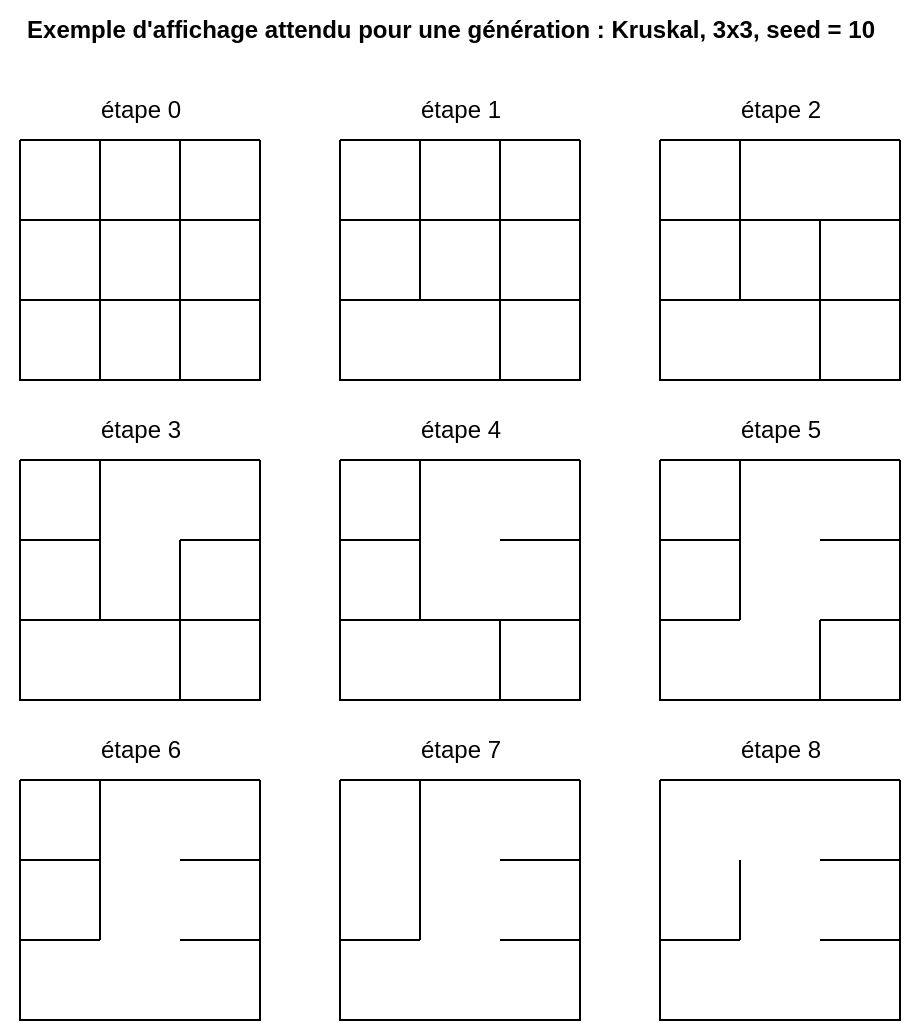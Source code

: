 <mxfile>
    <diagram id="LU9GdOh-kgQbe-zgMweB" name="Page-1">
        <mxGraphModel dx="507" dy="190" grid="1" gridSize="10" guides="1" tooltips="1" connect="1" arrows="1" fold="1" page="1" pageScale="1" pageWidth="850" pageHeight="1100" math="0" shadow="0">
            <root>
                <mxCell id="0"/>
                <mxCell id="1" parent="0"/>
                <mxCell id="2" value="" style="swimlane;startSize=0;" parent="1" vertex="1">
                    <mxGeometry x="160" y="120" width="120" height="120" as="geometry"/>
                </mxCell>
                <mxCell id="4" value="" style="endArrow=none;html=1;" parent="2" edge="1">
                    <mxGeometry width="50" height="50" relative="1" as="geometry">
                        <mxPoint x="40" y="120" as="sourcePoint"/>
                        <mxPoint x="40" as="targetPoint"/>
                    </mxGeometry>
                </mxCell>
                <mxCell id="3" value="" style="endArrow=none;html=1;" parent="2" edge="1">
                    <mxGeometry width="50" height="50" relative="1" as="geometry">
                        <mxPoint x="80" y="120" as="sourcePoint"/>
                        <mxPoint x="80" as="targetPoint"/>
                    </mxGeometry>
                </mxCell>
                <mxCell id="6" value="" style="endArrow=none;html=1;" parent="2" edge="1">
                    <mxGeometry width="50" height="50" relative="1" as="geometry">
                        <mxPoint x="120" y="80" as="sourcePoint"/>
                        <mxPoint x="-0.003" y="80" as="targetPoint"/>
                    </mxGeometry>
                </mxCell>
                <mxCell id="5" value="" style="endArrow=none;html=1;" parent="2" edge="1">
                    <mxGeometry width="50" height="50" relative="1" as="geometry">
                        <mxPoint x="120" y="40" as="sourcePoint"/>
                        <mxPoint x="-0.003" y="40" as="targetPoint"/>
                    </mxGeometry>
                </mxCell>
                <mxCell id="7" value="" style="swimlane;startSize=0;" parent="1" vertex="1">
                    <mxGeometry x="320" y="120" width="120" height="120" as="geometry"/>
                </mxCell>
                <mxCell id="8" value="" style="endArrow=none;html=1;" parent="7" edge="1">
                    <mxGeometry width="50" height="50" relative="1" as="geometry">
                        <mxPoint x="40" y="80" as="sourcePoint"/>
                        <mxPoint x="40" as="targetPoint"/>
                    </mxGeometry>
                </mxCell>
                <mxCell id="9" value="" style="endArrow=none;html=1;" parent="7" edge="1">
                    <mxGeometry width="50" height="50" relative="1" as="geometry">
                        <mxPoint x="80" y="120" as="sourcePoint"/>
                        <mxPoint x="80" as="targetPoint"/>
                    </mxGeometry>
                </mxCell>
                <mxCell id="10" value="" style="endArrow=none;html=1;" parent="7" edge="1">
                    <mxGeometry width="50" height="50" relative="1" as="geometry">
                        <mxPoint x="120" y="80" as="sourcePoint"/>
                        <mxPoint x="-0.003" y="80" as="targetPoint"/>
                    </mxGeometry>
                </mxCell>
                <mxCell id="11" value="" style="endArrow=none;html=1;" parent="7" edge="1">
                    <mxGeometry width="50" height="50" relative="1" as="geometry">
                        <mxPoint x="120" y="40" as="sourcePoint"/>
                        <mxPoint x="-0.003" y="40" as="targetPoint"/>
                    </mxGeometry>
                </mxCell>
                <mxCell id="12" value="" style="swimlane;startSize=0;" parent="1" vertex="1">
                    <mxGeometry x="480" y="120" width="120" height="120" as="geometry"/>
                </mxCell>
                <mxCell id="13" value="" style="endArrow=none;html=1;" parent="12" edge="1">
                    <mxGeometry width="50" height="50" relative="1" as="geometry">
                        <mxPoint x="40" y="80" as="sourcePoint"/>
                        <mxPoint x="40" as="targetPoint"/>
                    </mxGeometry>
                </mxCell>
                <mxCell id="14" value="" style="endArrow=none;html=1;" parent="12" edge="1">
                    <mxGeometry width="50" height="50" relative="1" as="geometry">
                        <mxPoint x="80" y="120" as="sourcePoint"/>
                        <mxPoint x="80" y="40" as="targetPoint"/>
                    </mxGeometry>
                </mxCell>
                <mxCell id="15" value="" style="endArrow=none;html=1;" parent="12" edge="1">
                    <mxGeometry width="50" height="50" relative="1" as="geometry">
                        <mxPoint x="120" y="80" as="sourcePoint"/>
                        <mxPoint x="-0.003" y="80" as="targetPoint"/>
                    </mxGeometry>
                </mxCell>
                <mxCell id="16" value="" style="endArrow=none;html=1;" parent="12" edge="1">
                    <mxGeometry width="50" height="50" relative="1" as="geometry">
                        <mxPoint x="120" y="40" as="sourcePoint"/>
                        <mxPoint x="-0.003" y="40" as="targetPoint"/>
                    </mxGeometry>
                </mxCell>
                <mxCell id="17" value="" style="swimlane;startSize=0;" parent="1" vertex="1">
                    <mxGeometry x="160" y="280" width="120" height="120" as="geometry"/>
                </mxCell>
                <mxCell id="18" value="" style="endArrow=none;html=1;" parent="17" edge="1">
                    <mxGeometry width="50" height="50" relative="1" as="geometry">
                        <mxPoint x="40" y="80" as="sourcePoint"/>
                        <mxPoint x="40" as="targetPoint"/>
                    </mxGeometry>
                </mxCell>
                <mxCell id="19" value="" style="endArrow=none;html=1;" parent="17" edge="1">
                    <mxGeometry width="50" height="50" relative="1" as="geometry">
                        <mxPoint x="80" y="120" as="sourcePoint"/>
                        <mxPoint x="80" y="40" as="targetPoint"/>
                    </mxGeometry>
                </mxCell>
                <mxCell id="20" value="" style="endArrow=none;html=1;" parent="17" edge="1">
                    <mxGeometry width="50" height="50" relative="1" as="geometry">
                        <mxPoint x="120" y="80" as="sourcePoint"/>
                        <mxPoint x="-0.003" y="80" as="targetPoint"/>
                    </mxGeometry>
                </mxCell>
                <mxCell id="21" value="" style="endArrow=none;html=1;" parent="17" edge="1">
                    <mxGeometry width="50" height="50" relative="1" as="geometry">
                        <mxPoint x="40" y="40" as="sourcePoint"/>
                        <mxPoint x="-0.003" y="40" as="targetPoint"/>
                    </mxGeometry>
                </mxCell>
                <mxCell id="27" value="" style="endArrow=none;html=1;" parent="17" edge="1">
                    <mxGeometry width="50" height="50" relative="1" as="geometry">
                        <mxPoint x="120" y="40" as="sourcePoint"/>
                        <mxPoint x="79.997" y="40" as="targetPoint"/>
                    </mxGeometry>
                </mxCell>
                <mxCell id="22" value="" style="swimlane;startSize=0;" parent="1" vertex="1">
                    <mxGeometry x="320" y="280" width="120" height="120" as="geometry"/>
                </mxCell>
                <mxCell id="23" value="" style="endArrow=none;html=1;" parent="22" edge="1">
                    <mxGeometry width="50" height="50" relative="1" as="geometry">
                        <mxPoint x="40" y="80" as="sourcePoint"/>
                        <mxPoint x="40" as="targetPoint"/>
                    </mxGeometry>
                </mxCell>
                <mxCell id="24" value="" style="endArrow=none;html=1;" parent="22" edge="1">
                    <mxGeometry width="50" height="50" relative="1" as="geometry">
                        <mxPoint x="80" y="120" as="sourcePoint"/>
                        <mxPoint x="80" y="80" as="targetPoint"/>
                    </mxGeometry>
                </mxCell>
                <mxCell id="25" value="" style="endArrow=none;html=1;" parent="22" edge="1">
                    <mxGeometry width="50" height="50" relative="1" as="geometry">
                        <mxPoint x="120" y="80" as="sourcePoint"/>
                        <mxPoint x="-0.003" y="80" as="targetPoint"/>
                    </mxGeometry>
                </mxCell>
                <mxCell id="26" value="" style="endArrow=none;html=1;" parent="22" edge="1">
                    <mxGeometry width="50" height="50" relative="1" as="geometry">
                        <mxPoint x="40" y="40" as="sourcePoint"/>
                        <mxPoint x="-0.003" y="40" as="targetPoint"/>
                    </mxGeometry>
                </mxCell>
                <mxCell id="28" value="" style="endArrow=none;html=1;" parent="22" edge="1">
                    <mxGeometry width="50" height="50" relative="1" as="geometry">
                        <mxPoint x="120" y="40" as="sourcePoint"/>
                        <mxPoint x="79.997" y="40" as="targetPoint"/>
                    </mxGeometry>
                </mxCell>
                <mxCell id="29" value="" style="swimlane;startSize=0;" parent="1" vertex="1">
                    <mxGeometry x="480" y="280" width="120" height="120" as="geometry"/>
                </mxCell>
                <mxCell id="30" value="" style="endArrow=none;html=1;" parent="29" edge="1">
                    <mxGeometry width="50" height="50" relative="1" as="geometry">
                        <mxPoint x="40" y="80" as="sourcePoint"/>
                        <mxPoint x="40" as="targetPoint"/>
                    </mxGeometry>
                </mxCell>
                <mxCell id="31" value="" style="endArrow=none;html=1;" parent="29" edge="1">
                    <mxGeometry width="50" height="50" relative="1" as="geometry">
                        <mxPoint x="80" y="120" as="sourcePoint"/>
                        <mxPoint x="80" y="80" as="targetPoint"/>
                    </mxGeometry>
                </mxCell>
                <mxCell id="32" value="" style="endArrow=none;html=1;" parent="29" edge="1">
                    <mxGeometry width="50" height="50" relative="1" as="geometry">
                        <mxPoint x="40" y="80" as="sourcePoint"/>
                        <mxPoint x="-0.003" y="80" as="targetPoint"/>
                    </mxGeometry>
                </mxCell>
                <mxCell id="33" value="" style="endArrow=none;html=1;" parent="29" edge="1">
                    <mxGeometry width="50" height="50" relative="1" as="geometry">
                        <mxPoint x="40" y="40" as="sourcePoint"/>
                        <mxPoint x="-0.003" y="40" as="targetPoint"/>
                    </mxGeometry>
                </mxCell>
                <mxCell id="34" value="" style="endArrow=none;html=1;" parent="29" edge="1">
                    <mxGeometry width="50" height="50" relative="1" as="geometry">
                        <mxPoint x="120" y="40" as="sourcePoint"/>
                        <mxPoint x="79.997" y="40" as="targetPoint"/>
                    </mxGeometry>
                </mxCell>
                <mxCell id="64" value="" style="endArrow=none;html=1;" parent="29" edge="1">
                    <mxGeometry width="50" height="50" relative="1" as="geometry">
                        <mxPoint x="120" y="80" as="sourcePoint"/>
                        <mxPoint x="79.997" y="80" as="targetPoint"/>
                    </mxGeometry>
                </mxCell>
                <mxCell id="41" value="" style="swimlane;startSize=0;" parent="1" vertex="1">
                    <mxGeometry x="160" y="440" width="120" height="120" as="geometry"/>
                </mxCell>
                <mxCell id="42" value="" style="endArrow=none;html=1;" parent="41" edge="1">
                    <mxGeometry width="50" height="50" relative="1" as="geometry">
                        <mxPoint x="40" y="80" as="sourcePoint"/>
                        <mxPoint x="40" as="targetPoint"/>
                    </mxGeometry>
                </mxCell>
                <mxCell id="45" value="" style="endArrow=none;html=1;" parent="41" edge="1">
                    <mxGeometry width="50" height="50" relative="1" as="geometry">
                        <mxPoint x="40" y="40" as="sourcePoint"/>
                        <mxPoint x="-0.003" y="40" as="targetPoint"/>
                    </mxGeometry>
                </mxCell>
                <mxCell id="46" value="" style="endArrow=none;html=1;" parent="41" edge="1">
                    <mxGeometry width="50" height="50" relative="1" as="geometry">
                        <mxPoint x="120" y="40" as="sourcePoint"/>
                        <mxPoint x="79.997" y="40" as="targetPoint"/>
                    </mxGeometry>
                </mxCell>
                <mxCell id="65" value="" style="endArrow=none;html=1;" parent="41" edge="1">
                    <mxGeometry width="50" height="50" relative="1" as="geometry">
                        <mxPoint x="40" y="80" as="sourcePoint"/>
                        <mxPoint x="-0.003" y="80" as="targetPoint"/>
                    </mxGeometry>
                </mxCell>
                <mxCell id="66" value="" style="endArrow=none;html=1;" parent="41" edge="1">
                    <mxGeometry width="50" height="50" relative="1" as="geometry">
                        <mxPoint x="120" y="80" as="sourcePoint"/>
                        <mxPoint x="79.997" y="80" as="targetPoint"/>
                    </mxGeometry>
                </mxCell>
                <mxCell id="47" value="" style="swimlane;startSize=0;" parent="1" vertex="1">
                    <mxGeometry x="320" y="440" width="120" height="120" as="geometry"/>
                </mxCell>
                <mxCell id="48" value="" style="endArrow=none;html=1;" parent="47" edge="1">
                    <mxGeometry width="50" height="50" relative="1" as="geometry">
                        <mxPoint x="40" y="80" as="sourcePoint"/>
                        <mxPoint x="40" as="targetPoint"/>
                    </mxGeometry>
                </mxCell>
                <mxCell id="51" value="" style="endArrow=none;html=1;" parent="47" edge="1">
                    <mxGeometry width="50" height="50" relative="1" as="geometry">
                        <mxPoint x="120" y="40" as="sourcePoint"/>
                        <mxPoint x="79.997" y="40" as="targetPoint"/>
                    </mxGeometry>
                </mxCell>
                <mxCell id="67" value="" style="endArrow=none;html=1;" parent="47" edge="1">
                    <mxGeometry width="50" height="50" relative="1" as="geometry">
                        <mxPoint x="40" y="80" as="sourcePoint"/>
                        <mxPoint x="-0.003" y="80" as="targetPoint"/>
                    </mxGeometry>
                </mxCell>
                <mxCell id="68" value="" style="endArrow=none;html=1;" parent="47" edge="1">
                    <mxGeometry width="50" height="50" relative="1" as="geometry">
                        <mxPoint x="120" y="80" as="sourcePoint"/>
                        <mxPoint x="79.997" y="80" as="targetPoint"/>
                    </mxGeometry>
                </mxCell>
                <mxCell id="56" value="" style="swimlane;startSize=0;" parent="1" vertex="1">
                    <mxGeometry x="480" y="440" width="120" height="120" as="geometry"/>
                </mxCell>
                <mxCell id="57" value="" style="endArrow=none;html=1;" parent="56" edge="1">
                    <mxGeometry width="50" height="50" relative="1" as="geometry">
                        <mxPoint x="40" y="80" as="sourcePoint"/>
                        <mxPoint x="40" y="40" as="targetPoint"/>
                    </mxGeometry>
                </mxCell>
                <mxCell id="59" value="" style="endArrow=none;html=1;" parent="56" edge="1">
                    <mxGeometry width="50" height="50" relative="1" as="geometry">
                        <mxPoint x="120" y="40" as="sourcePoint"/>
                        <mxPoint x="79.997" y="40" as="targetPoint"/>
                    </mxGeometry>
                </mxCell>
                <mxCell id="69" value="" style="endArrow=none;html=1;" parent="56" edge="1">
                    <mxGeometry width="50" height="50" relative="1" as="geometry">
                        <mxPoint x="40" y="80" as="sourcePoint"/>
                        <mxPoint x="-0.003" y="80" as="targetPoint"/>
                    </mxGeometry>
                </mxCell>
                <mxCell id="70" value="" style="endArrow=none;html=1;" parent="56" edge="1">
                    <mxGeometry width="50" height="50" relative="1" as="geometry">
                        <mxPoint x="120" y="80" as="sourcePoint"/>
                        <mxPoint x="79.997" y="80" as="targetPoint"/>
                    </mxGeometry>
                </mxCell>
                <mxCell id="71" value="&lt;b&gt;Exemple d&#39;affichage attendu pour une génération : Kruskal, 3x3, seed = 10&lt;/b&gt;" style="text;html=1;align=center;verticalAlign=middle;resizable=0;points=[];autosize=1;strokeColor=none;fillColor=none;" parent="1" vertex="1">
                    <mxGeometry x="150" y="50" width="450" height="30" as="geometry"/>
                </mxCell>
                <mxCell id="72" value="étape 0" style="text;html=1;align=center;verticalAlign=middle;resizable=0;points=[];autosize=1;strokeColor=none;fillColor=none;" parent="1" vertex="1">
                    <mxGeometry x="190" y="90" width="60" height="30" as="geometry"/>
                </mxCell>
                <mxCell id="73" value="étape 1" style="text;html=1;align=center;verticalAlign=middle;resizable=0;points=[];autosize=1;strokeColor=none;fillColor=none;" parent="1" vertex="1">
                    <mxGeometry x="350" y="90" width="60" height="30" as="geometry"/>
                </mxCell>
                <mxCell id="74" value="étape 2" style="text;html=1;align=center;verticalAlign=middle;resizable=0;points=[];autosize=1;strokeColor=none;fillColor=none;" parent="1" vertex="1">
                    <mxGeometry x="510" y="90" width="60" height="30" as="geometry"/>
                </mxCell>
                <mxCell id="75" value="étape 3" style="text;html=1;align=center;verticalAlign=middle;resizable=0;points=[];autosize=1;strokeColor=none;fillColor=none;" parent="1" vertex="1">
                    <mxGeometry x="190" y="250" width="60" height="30" as="geometry"/>
                </mxCell>
                <mxCell id="76" value="étape 4" style="text;html=1;align=center;verticalAlign=middle;resizable=0;points=[];autosize=1;strokeColor=none;fillColor=none;" parent="1" vertex="1">
                    <mxGeometry x="350" y="250" width="60" height="30" as="geometry"/>
                </mxCell>
                <mxCell id="77" value="étape 5" style="text;html=1;align=center;verticalAlign=middle;resizable=0;points=[];autosize=1;strokeColor=none;fillColor=none;" parent="1" vertex="1">
                    <mxGeometry x="510" y="250" width="60" height="30" as="geometry"/>
                </mxCell>
                <mxCell id="78" value="étape 6" style="text;html=1;align=center;verticalAlign=middle;resizable=0;points=[];autosize=1;strokeColor=none;fillColor=none;" parent="1" vertex="1">
                    <mxGeometry x="190" y="410" width="60" height="30" as="geometry"/>
                </mxCell>
                <mxCell id="79" value="étape 7" style="text;html=1;align=center;verticalAlign=middle;resizable=0;points=[];autosize=1;strokeColor=none;fillColor=none;" parent="1" vertex="1">
                    <mxGeometry x="350" y="410" width="60" height="30" as="geometry"/>
                </mxCell>
                <mxCell id="80" value="étape 8" style="text;html=1;align=center;verticalAlign=middle;resizable=0;points=[];autosize=1;strokeColor=none;fillColor=none;" parent="1" vertex="1">
                    <mxGeometry x="510" y="410" width="60" height="30" as="geometry"/>
                </mxCell>
            </root>
        </mxGraphModel>
    </diagram>
</mxfile>